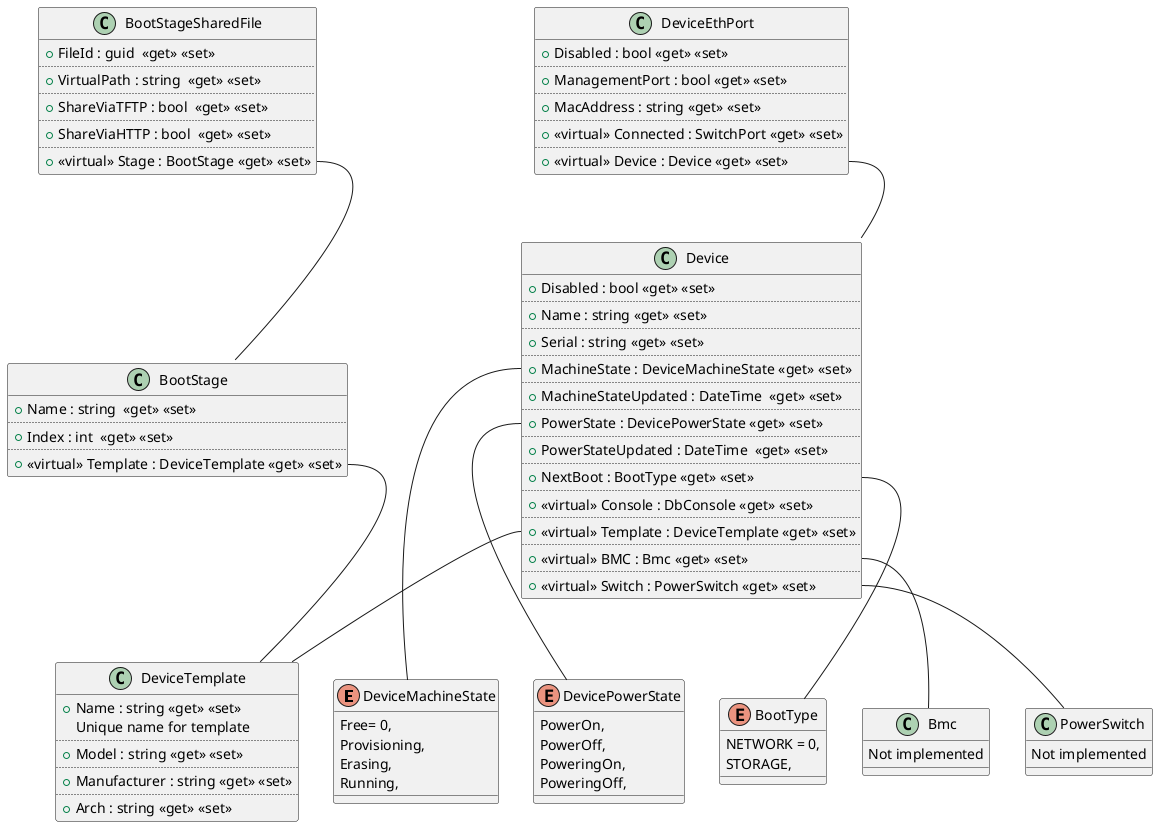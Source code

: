 @startuml
enum DeviceMachineState {
    Free= 0,
    Provisioning,
    Erasing,
    Running,
}
enum DevicePowerState {
    PowerOn,
    PowerOff,
    PoweringOn,
    PoweringOff,
}
enum BootType {
    NETWORK = 0,
    STORAGE,
}
class Bmc {
Not implemented
}
class PowerSwitch {
Not implemented
}
class Device {
    + Disabled : bool <<get>> <<set>>
    ..
    + Name : string <<get>> <<set>>
    ..
    + Serial : string <<get>> <<set>>
    ..
    + MachineState : DeviceMachineState <<get>> <<set>>
    ..
    + MachineStateUpdated : DateTime  <<get>> <<set>>
    ..
    + PowerState : DevicePowerState <<get>> <<set>>
    ..
    + PowerStateUpdated : DateTime  <<get>> <<set>>
    ..
    + NextBoot : BootType <<get>> <<set>>
    ..
    + <<virtual>> Console : DbConsole <<get>> <<set>>
    ..
    + <<virtual>> Template : DeviceTemplate <<get>> <<set>>
    ..
    + <<virtual>> BMC : Bmc <<get>> <<set>>
    ..
    + <<virtual>> Switch : PowerSwitch <<get>> <<set>>
}
Device::Switch -- PowerSwitch
Device::BMC -- Bmc
Device::DevicePowerState -- DevicePowerState
Device::MachineState -- DeviceMachineState
Device::Template -- DeviceTemplate
Device::NextBoot -- BootType
class DeviceTemplate {
    + Name : string <<get>> <<set>>
    Unique name for template
    ..
    + Model : string <<get>> <<set>>
    ..
    + Manufacturer : string <<get>> <<set>>
    ..
    + Arch : string <<get>> <<set>>
}
class DeviceEthPort {
    + Disabled : bool <<get>> <<set>>
    ..
    + ManagementPort : bool <<get>> <<set>>
    ..
    + MacAddress : string <<get>> <<set>>
    ..
    + <<virtual>> Connected : SwitchPort <<get>> <<set>>
    ..
    + <<virtual>> Device : Device <<get>> <<set>>
}
DeviceEthPort::Device -- Device
class BootStage {
    + Name : string  <<get>> <<set>>
    ..
    + Index : int  <<get>> <<set>>
    ..
    + <<virtual>> Template : DeviceTemplate <<get>> <<set>>
}
BootStage::Template -- DeviceTemplate
class BootStageSharedFile {
    + FileId : guid  <<get>> <<set>>
    ..
    + VirtualPath : string  <<get>> <<set>>
    ..
    + ShareViaTFTP : bool  <<get>> <<set>>
    ..
    + ShareViaHTTP : bool  <<get>> <<set>>
    ..
    + <<virtual>> Stage : BootStage <<get>> <<set>>
}
BootStageSharedFile::Stage -- BootStage
@enduml